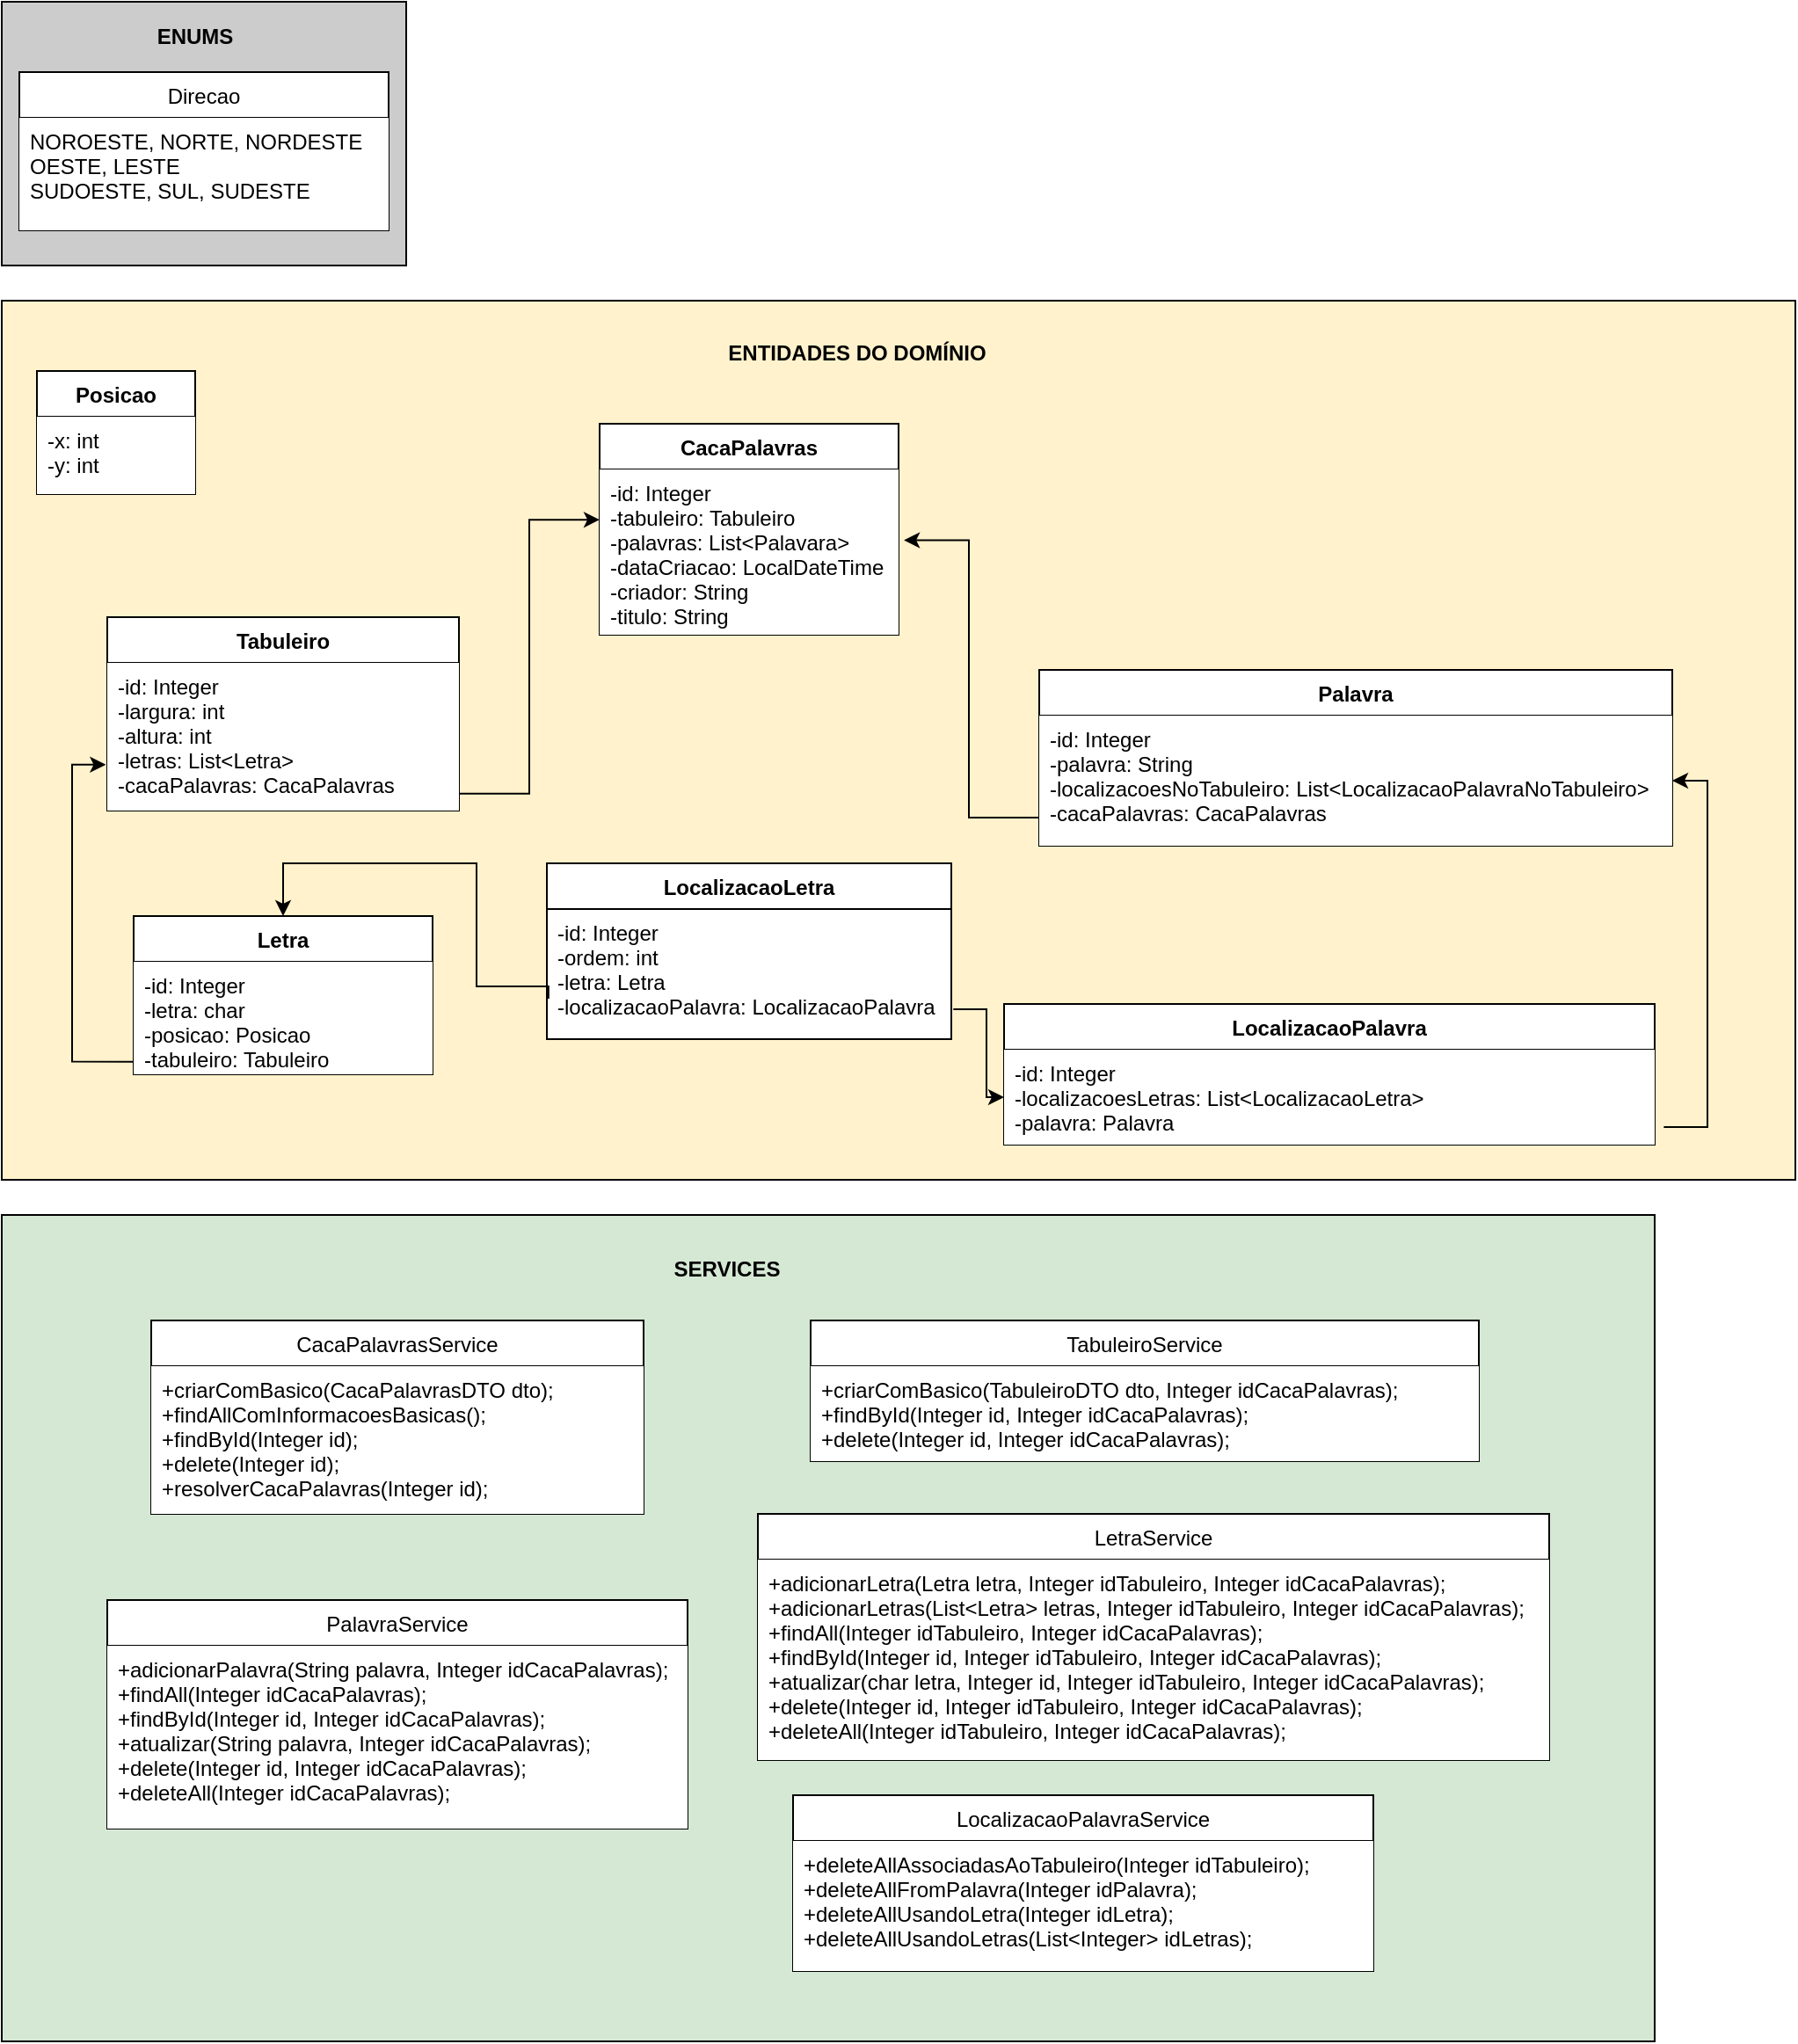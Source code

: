 <mxfile version="15.1.3" type="device"><diagram id="u1EcMTFQbT4V3_aP3Qew" name="Page-1"><mxGraphModel dx="1874" dy="832" grid="1" gridSize="10" guides="1" tooltips="1" connect="1" arrows="1" fold="1" page="1" pageScale="1" pageWidth="827" pageHeight="1169" math="0" shadow="0"><root><mxCell id="0"/><mxCell id="1" parent="0"/><mxCell id="IM72dWIWO-FAsDDxXvbX-28" value="" style="rounded=0;whiteSpace=wrap;html=1;fillColor=#D5E8D4;" parent="1" vertex="1"><mxGeometry x="40" y="820" width="940" height="470" as="geometry"/></mxCell><mxCell id="IM72dWIWO-FAsDDxXvbX-24" value="" style="rounded=0;whiteSpace=wrap;html=1;fillColor=#FFF2CC;" parent="1" vertex="1"><mxGeometry x="40" y="300" width="1020" height="500" as="geometry"/></mxCell><mxCell id="nkcUQBqj6a9hrPRHC_09-30" style="edgeStyle=orthogonalEdgeStyle;rounded=0;orthogonalLoop=1;jettySize=auto;html=1;entryX=-0.004;entryY=0.689;entryDx=0;entryDy=0;entryPerimeter=0;fillColor=#FFFFFF;exitX=0.005;exitY=0.888;exitDx=0;exitDy=0;exitPerimeter=0;" parent="1" source="KQiIPz32LGIHgp64T81v-2" target="nkcUQBqj6a9hrPRHC_09-14" edge="1"><mxGeometry relative="1" as="geometry"/></mxCell><mxCell id="KQiIPz32LGIHgp64T81v-1" value="Letra" style="swimlane;fontStyle=1;align=center;verticalAlign=top;childLayout=stackLayout;horizontal=1;startSize=26;horizontalStack=0;resizeParent=1;resizeParentMax=0;resizeLast=0;collapsible=1;marginBottom=0;fillColor=#FFFFFF;" parent="1" vertex="1"><mxGeometry x="115" y="650" width="170" height="90" as="geometry"><mxRectangle x="30" y="170" width="60" height="26" as="alternateBounds"/></mxGeometry></mxCell><mxCell id="KQiIPz32LGIHgp64T81v-2" value="-id: Integer&#10;-letra: char&#10;-posicao: Posicao&#10;-tabuleiro: Tabuleiro" style="text;strokeColor=none;fillColor=#FFFFFF;align=left;verticalAlign=top;spacingLeft=4;spacingRight=4;overflow=hidden;rotatable=0;points=[[0,0.5],[1,0.5]];portConstraint=eastwest;" parent="KQiIPz32LGIHgp64T81v-1" vertex="1"><mxGeometry y="26" width="170" height="64" as="geometry"/></mxCell><mxCell id="nkcUQBqj6a9hrPRHC_09-1" value="CacaPalavras" style="swimlane;fontStyle=1;align=center;verticalAlign=top;childLayout=stackLayout;horizontal=1;startSize=26;horizontalStack=0;resizeParent=1;resizeParentMax=0;resizeLast=0;collapsible=1;marginBottom=0;fillColor=#FFFFFF;" parent="1" vertex="1"><mxGeometry x="380" y="370" width="170" height="120" as="geometry"><mxRectangle x="380" y="370" width="60" height="26" as="alternateBounds"/></mxGeometry></mxCell><mxCell id="nkcUQBqj6a9hrPRHC_09-2" value="-id: Integer&#10;-tabuleiro: Tabuleiro&#10;-palavras: List&lt;Palavara&gt;&#10;-dataCriacao: LocalDateTime&#10;-criador: String&#10;-titulo: String" style="text;strokeColor=none;fillColor=#FFFFFF;align=left;verticalAlign=top;spacingLeft=4;spacingRight=4;overflow=hidden;rotatable=0;points=[[0,0.5],[1,0.5]];portConstraint=eastwest;" parent="nkcUQBqj6a9hrPRHC_09-1" vertex="1"><mxGeometry y="26" width="170" height="94" as="geometry"/></mxCell><mxCell id="nkcUQBqj6a9hrPRHC_09-3" value="LocalizacaoLetra" style="swimlane;fontStyle=1;align=center;verticalAlign=top;childLayout=stackLayout;horizontal=1;startSize=26;horizontalStack=0;resizeParent=1;resizeParentMax=0;resizeLast=0;collapsible=1;marginBottom=0;fillColor=#FFFFFF;" parent="1" vertex="1"><mxGeometry x="350" y="620" width="230" height="100" as="geometry"><mxRectangle x="30" y="170" width="60" height="26" as="alternateBounds"/></mxGeometry></mxCell><mxCell id="nkcUQBqj6a9hrPRHC_09-4" value="-id: Integer&#10;-ordem: int&#10;-letra: Letra&#10;-localizacaoPalavra: LocalizacaoPalavra" style="text;strokeColor=#000000;fillColor=#FFFFFF;align=left;verticalAlign=top;spacingLeft=4;spacingRight=4;overflow=hidden;rotatable=0;points=[[0,0.5],[1,0.5]];portConstraint=eastwest;" parent="nkcUQBqj6a9hrPRHC_09-3" vertex="1"><mxGeometry y="26" width="230" height="74" as="geometry"/></mxCell><mxCell id="nkcUQBqj6a9hrPRHC_09-28" style="edgeStyle=orthogonalEdgeStyle;rounded=0;orthogonalLoop=1;jettySize=auto;html=1;entryX=1;entryY=0.5;entryDx=0;entryDy=0;fillColor=#FFFFFF;exitX=1.014;exitY=0.815;exitDx=0;exitDy=0;exitPerimeter=0;" parent="1" source="nkcUQBqj6a9hrPRHC_09-6" target="nkcUQBqj6a9hrPRHC_09-8" edge="1"><mxGeometry relative="1" as="geometry"/></mxCell><mxCell id="nkcUQBqj6a9hrPRHC_09-5" value="LocalizacaoPalavra" style="swimlane;fontStyle=1;align=center;verticalAlign=top;childLayout=stackLayout;horizontal=1;startSize=26;horizontalStack=0;resizeParent=1;resizeParentMax=0;resizeLast=0;collapsible=1;marginBottom=0;fillColor=#FFFFFF;" parent="1" vertex="1"><mxGeometry x="610" y="700" width="370" height="80" as="geometry"><mxRectangle x="30" y="170" width="60" height="26" as="alternateBounds"/></mxGeometry></mxCell><mxCell id="nkcUQBqj6a9hrPRHC_09-6" value="-id: Integer&#10;-localizacoesLetras: List&lt;LocalizacaoLetra&gt;&#10;-palavra: Palavra" style="text;strokeColor=none;fillColor=#FFFFFF;align=left;verticalAlign=top;spacingLeft=4;spacingRight=4;overflow=hidden;rotatable=0;points=[[0,0.5],[1,0.5]];portConstraint=eastwest;" parent="nkcUQBqj6a9hrPRHC_09-5" vertex="1"><mxGeometry y="26" width="370" height="54" as="geometry"/></mxCell><mxCell id="nkcUQBqj6a9hrPRHC_09-32" style="edgeStyle=orthogonalEdgeStyle;rounded=0;orthogonalLoop=1;jettySize=auto;html=1;entryX=1.018;entryY=0.428;entryDx=0;entryDy=0;entryPerimeter=0;fillColor=#FFFFFF;exitX=0.003;exitY=0.784;exitDx=0;exitDy=0;exitPerimeter=0;" parent="1" source="nkcUQBqj6a9hrPRHC_09-8" target="nkcUQBqj6a9hrPRHC_09-2" edge="1"><mxGeometry relative="1" as="geometry"/></mxCell><mxCell id="nkcUQBqj6a9hrPRHC_09-7" value="Palavra" style="swimlane;fontStyle=1;align=center;verticalAlign=top;childLayout=stackLayout;horizontal=1;startSize=26;horizontalStack=0;resizeParent=1;resizeParentMax=0;resizeLast=0;collapsible=1;marginBottom=0;fillColor=#FFFFFF;" parent="1" vertex="1"><mxGeometry x="630" y="510" width="360" height="100" as="geometry"><mxRectangle x="30" y="170" width="60" height="26" as="alternateBounds"/></mxGeometry></mxCell><mxCell id="nkcUQBqj6a9hrPRHC_09-8" value="-id: Integer&#10;-palavra: String&#10;-localizacoesNoTabuleiro: List&lt;LocalizacaoPalavraNoTabuleiro&gt;&#10;-cacaPalavras: CacaPalavras" style="text;strokeColor=none;fillColor=#FFFFFF;align=left;verticalAlign=top;spacingLeft=4;spacingRight=4;overflow=hidden;rotatable=0;points=[[0,0.5],[1,0.5]];portConstraint=eastwest;" parent="nkcUQBqj6a9hrPRHC_09-7" vertex="1"><mxGeometry y="26" width="360" height="74" as="geometry"/></mxCell><mxCell id="nkcUQBqj6a9hrPRHC_09-31" style="edgeStyle=orthogonalEdgeStyle;rounded=0;orthogonalLoop=1;jettySize=auto;html=1;entryX=0;entryY=0.304;entryDx=0;entryDy=0;fillColor=#FFFFFF;entryPerimeter=0;exitX=0.996;exitY=0.886;exitDx=0;exitDy=0;exitPerimeter=0;" parent="1" source="nkcUQBqj6a9hrPRHC_09-14" target="nkcUQBqj6a9hrPRHC_09-2" edge="1"><mxGeometry relative="1" as="geometry"/></mxCell><mxCell id="nkcUQBqj6a9hrPRHC_09-13" value="Tabuleiro" style="swimlane;fontStyle=1;align=center;verticalAlign=top;childLayout=stackLayout;horizontal=1;startSize=26;horizontalStack=0;resizeParent=1;resizeParentMax=0;resizeLast=0;collapsible=1;marginBottom=0;fillColor=#FFFFFF;" parent="1" vertex="1"><mxGeometry x="100" y="480" width="200" height="110" as="geometry"><mxRectangle x="30" y="170" width="60" height="26" as="alternateBounds"/></mxGeometry></mxCell><mxCell id="nkcUQBqj6a9hrPRHC_09-14" value="-id: Integer&#10;-largura: int&#10;-altura: int&#10;-letras: List&lt;Letra&gt;&#10;-cacaPalavras: CacaPalavras&#10;" style="text;strokeColor=none;fillColor=#FFFFFF;align=left;verticalAlign=top;spacingLeft=4;spacingRight=4;overflow=hidden;rotatable=0;points=[[0,0.5],[1,0.5]];portConstraint=eastwest;" parent="nkcUQBqj6a9hrPRHC_09-13" vertex="1"><mxGeometry y="26" width="200" height="84" as="geometry"/></mxCell><mxCell id="nkcUQBqj6a9hrPRHC_09-24" style="edgeStyle=orthogonalEdgeStyle;rounded=0;orthogonalLoop=1;jettySize=auto;html=1;entryX=0;entryY=0.5;entryDx=0;entryDy=0;fillColor=#FFFFFF;exitX=1.005;exitY=0.77;exitDx=0;exitDy=0;exitPerimeter=0;" parent="1" source="nkcUQBqj6a9hrPRHC_09-4" target="nkcUQBqj6a9hrPRHC_09-6" edge="1"><mxGeometry relative="1" as="geometry"><Array as="points"><mxPoint x="600" y="703"/><mxPoint x="600" y="753"/></Array></mxGeometry></mxCell><mxCell id="IM72dWIWO-FAsDDxXvbX-3" value="CacaPalavrasService" style="swimlane;fontStyle=0;childLayout=stackLayout;horizontal=1;startSize=26;fillColor=#FFFFFF;horizontalStack=0;resizeParent=1;resizeParentMax=0;resizeLast=0;collapsible=1;marginBottom=0;" parent="1" vertex="1"><mxGeometry x="125" y="880" width="280" height="110" as="geometry"/></mxCell><mxCell id="IM72dWIWO-FAsDDxXvbX-4" value="+criarComBasico(CacaPalavrasDTO dto);&#10;+findAllComInformacoesBasicas();&#10;+findById(Integer id);&#10;+delete(Integer id);&#10;+resolverCacaPalavras(Integer id);&#10;" style="text;strokeColor=none;fillColor=#FFFFFF;align=left;verticalAlign=top;spacingLeft=4;spacingRight=4;overflow=hidden;rotatable=0;points=[[0,0.5],[1,0.5]];portConstraint=eastwest;" parent="IM72dWIWO-FAsDDxXvbX-3" vertex="1"><mxGeometry y="26" width="280" height="84" as="geometry"/></mxCell><mxCell id="IM72dWIWO-FAsDDxXvbX-21" value="" style="rounded=0;whiteSpace=wrap;html=1;fillColor=#CCCCCC;" parent="1" vertex="1"><mxGeometry x="40" y="130" width="230" height="150" as="geometry"/></mxCell><mxCell id="IM72dWIWO-FAsDDxXvbX-22" value="ENUMS" style="text;html=1;strokeColor=none;fillColor=none;align=center;verticalAlign=middle;whiteSpace=wrap;rounded=0;fontStyle=1" parent="1" vertex="1"><mxGeometry x="130" y="140" width="40" height="20" as="geometry"/></mxCell><mxCell id="-nPHM1s0yRDbdIqJbonJ-1" value="Direcao" style="swimlane;fontStyle=0;childLayout=stackLayout;horizontal=1;startSize=26;fillColor=#FFFFFF;horizontalStack=0;resizeParent=1;resizeParentMax=0;resizeLast=0;collapsible=1;marginBottom=0;" parent="1" vertex="1"><mxGeometry x="50" y="170" width="210" height="90" as="geometry"/></mxCell><mxCell id="-nPHM1s0yRDbdIqJbonJ-2" value="NOROESTE, NORTE, NORDESTE&#10;OESTE, LESTE&#10;SUDOESTE, SUL, SUDESTE" style="text;strokeColor=none;fillColor=#FFFFFF;align=left;verticalAlign=top;spacingLeft=4;spacingRight=4;overflow=hidden;rotatable=0;points=[[0,0.5],[1,0.5]];portConstraint=eastwest;" parent="-nPHM1s0yRDbdIqJbonJ-1" vertex="1"><mxGeometry y="26" width="210" height="64" as="geometry"/></mxCell><mxCell id="nkcUQBqj6a9hrPRHC_09-10" value="Posicao" style="swimlane;fontStyle=1;align=center;verticalAlign=top;childLayout=stackLayout;horizontal=1;startSize=26;horizontalStack=0;resizeParent=1;resizeParentMax=0;resizeLast=0;collapsible=1;marginBottom=0;" parent="1" vertex="1"><mxGeometry x="60" y="340" width="90" height="70" as="geometry"><mxRectangle x="30" y="170" width="60" height="26" as="alternateBounds"/></mxGeometry></mxCell><mxCell id="nkcUQBqj6a9hrPRHC_09-11" value="-x: int&#10;-y: int" style="text;strokeColor=none;fillColor=#FFFFFF;align=left;verticalAlign=top;spacingLeft=4;spacingRight=4;overflow=hidden;rotatable=0;points=[[0,0.5],[1,0.5]];portConstraint=eastwest;" parent="nkcUQBqj6a9hrPRHC_09-10" vertex="1"><mxGeometry y="26" width="90" height="44" as="geometry"/></mxCell><mxCell id="IM72dWIWO-FAsDDxXvbX-27" value="ENTIDADES DO DOMÍNIO" style="text;html=1;strokeColor=none;fillColor=none;align=center;verticalAlign=middle;whiteSpace=wrap;rounded=0;fontStyle=1" parent="1" vertex="1"><mxGeometry x="423" y="320" width="207" height="20" as="geometry"/></mxCell><mxCell id="IM72dWIWO-FAsDDxXvbX-29" value="SERVICES" style="text;html=1;strokeColor=none;fillColor=none;align=center;verticalAlign=middle;whiteSpace=wrap;rounded=0;fontStyle=1" parent="1" vertex="1"><mxGeometry x="415" y="841" width="75" height="20" as="geometry"/></mxCell><mxCell id="XCyswJATkYVNGuCuiXk4-3" style="edgeStyle=orthogonalEdgeStyle;rounded=0;orthogonalLoop=1;jettySize=auto;html=1;entryX=0.5;entryY=0;entryDx=0;entryDy=0;fillColor=#FFFFFF;exitX=0.004;exitY=0.689;exitDx=0;exitDy=0;exitPerimeter=0;" parent="1" source="nkcUQBqj6a9hrPRHC_09-4" target="KQiIPz32LGIHgp64T81v-1" edge="1"><mxGeometry relative="1" as="geometry"><mxPoint x="352" y="695" as="sourcePoint"/><mxPoint x="109.2" y="573.876" as="targetPoint"/><Array as="points"><mxPoint x="351" y="690"/><mxPoint x="310" y="690"/><mxPoint x="310" y="620"/><mxPoint x="200" y="620"/></Array></mxGeometry></mxCell><mxCell id="XCyswJATkYVNGuCuiXk4-4" value="TabuleiroService" style="swimlane;fontStyle=0;childLayout=stackLayout;horizontal=1;startSize=26;fillColor=#FFFFFF;horizontalStack=0;resizeParent=1;resizeParentMax=0;resizeLast=0;collapsible=1;marginBottom=0;" parent="1" vertex="1"><mxGeometry x="500" y="880" width="380" height="80" as="geometry"/></mxCell><mxCell id="XCyswJATkYVNGuCuiXk4-5" value="+criarComBasico(TabuleiroDTO dto, Integer idCacaPalavras);&#10;+findById(Integer id, Integer idCacaPalavras);&#10;+delete(Integer id, Integer idCacaPalavras);" style="text;strokeColor=none;fillColor=#FFFFFF;align=left;verticalAlign=top;spacingLeft=4;spacingRight=4;overflow=hidden;rotatable=0;points=[[0,0.5],[1,0.5]];portConstraint=eastwest;" parent="XCyswJATkYVNGuCuiXk4-4" vertex="1"><mxGeometry y="26" width="380" height="54" as="geometry"/></mxCell><mxCell id="XCyswJATkYVNGuCuiXk4-6" value="PalavraService" style="swimlane;fontStyle=0;childLayout=stackLayout;horizontal=1;startSize=26;fillColor=#FFFFFF;horizontalStack=0;resizeParent=1;resizeParentMax=0;resizeLast=0;collapsible=1;marginBottom=0;" parent="1" vertex="1"><mxGeometry x="100" y="1039" width="330" height="130" as="geometry"/></mxCell><mxCell id="XCyswJATkYVNGuCuiXk4-7" value="+adicionarPalavra(String palavra, Integer idCacaPalavras);&#10;+findAll(Integer idCacaPalavras);&#10;+findById(Integer id, Integer idCacaPalavras);&#10;+atualizar(String palavra, Integer idCacaPalavras);&#10;+delete(Integer id, Integer idCacaPalavras);&#10;+deleteAll(Integer idCacaPalavras);" style="text;strokeColor=none;fillColor=#FFFFFF;align=left;verticalAlign=top;spacingLeft=4;spacingRight=4;overflow=hidden;rotatable=0;points=[[0,0.5],[1,0.5]];portConstraint=eastwest;" parent="XCyswJATkYVNGuCuiXk4-6" vertex="1"><mxGeometry y="26" width="330" height="104" as="geometry"/></mxCell><mxCell id="XCyswJATkYVNGuCuiXk4-8" value="LetraService" style="swimlane;fontStyle=0;childLayout=stackLayout;horizontal=1;startSize=26;fillColor=#FFFFFF;horizontalStack=0;resizeParent=1;resizeParentMax=0;resizeLast=0;collapsible=1;marginBottom=0;" parent="1" vertex="1"><mxGeometry x="470" y="990" width="450" height="140" as="geometry"/></mxCell><mxCell id="XCyswJATkYVNGuCuiXk4-9" value="+adicionarLetra(Letra letra, Integer idTabuleiro, Integer idCacaPalavras);&#10;+adicionarLetras(List&lt;Letra&gt; letras, Integer idTabuleiro, Integer idCacaPalavras);&#10;+findAll(Integer idTabuleiro, Integer idCacaPalavras);&#10;+findById(Integer id, Integer idTabuleiro, Integer idCacaPalavras);&#10;+atualizar(char letra, Integer id, Integer idTabuleiro, Integer idCacaPalavras);&#10;+delete(Integer id, Integer idTabuleiro, Integer idCacaPalavras);&#10;+deleteAll(Integer idTabuleiro, Integer idCacaPalavras);" style="text;strokeColor=none;fillColor=#FFFFFF;align=left;verticalAlign=top;spacingLeft=4;spacingRight=4;overflow=hidden;rotatable=0;points=[[0,0.5],[1,0.5]];portConstraint=eastwest;" parent="XCyswJATkYVNGuCuiXk4-8" vertex="1"><mxGeometry y="26" width="450" height="114" as="geometry"/></mxCell><mxCell id="SmH_kVYHBFoTRoszDi5n-1" value="LocalizacaoPalavraService" style="swimlane;fontStyle=0;childLayout=stackLayout;horizontal=1;startSize=26;fillColor=#FFFFFF;horizontalStack=0;resizeParent=1;resizeParentMax=0;resizeLast=0;collapsible=1;marginBottom=0;" vertex="1" parent="1"><mxGeometry x="490" y="1150" width="330" height="100" as="geometry"/></mxCell><mxCell id="SmH_kVYHBFoTRoszDi5n-2" value="+deleteAllAssociadasAoTabuleiro(Integer idTabuleiro);&#10;+deleteAllFromPalavra(Integer idPalavra);&#10;+deleteAllUsandoLetra(Integer idLetra);&#10;+deleteAllUsandoLetras(List&lt;Integer&gt; idLetras);" style="text;strokeColor=none;fillColor=#FFFFFF;align=left;verticalAlign=top;spacingLeft=4;spacingRight=4;overflow=hidden;rotatable=0;points=[[0,0.5],[1,0.5]];portConstraint=eastwest;" vertex="1" parent="SmH_kVYHBFoTRoszDi5n-1"><mxGeometry y="26" width="330" height="74" as="geometry"/></mxCell></root></mxGraphModel></diagram></mxfile>